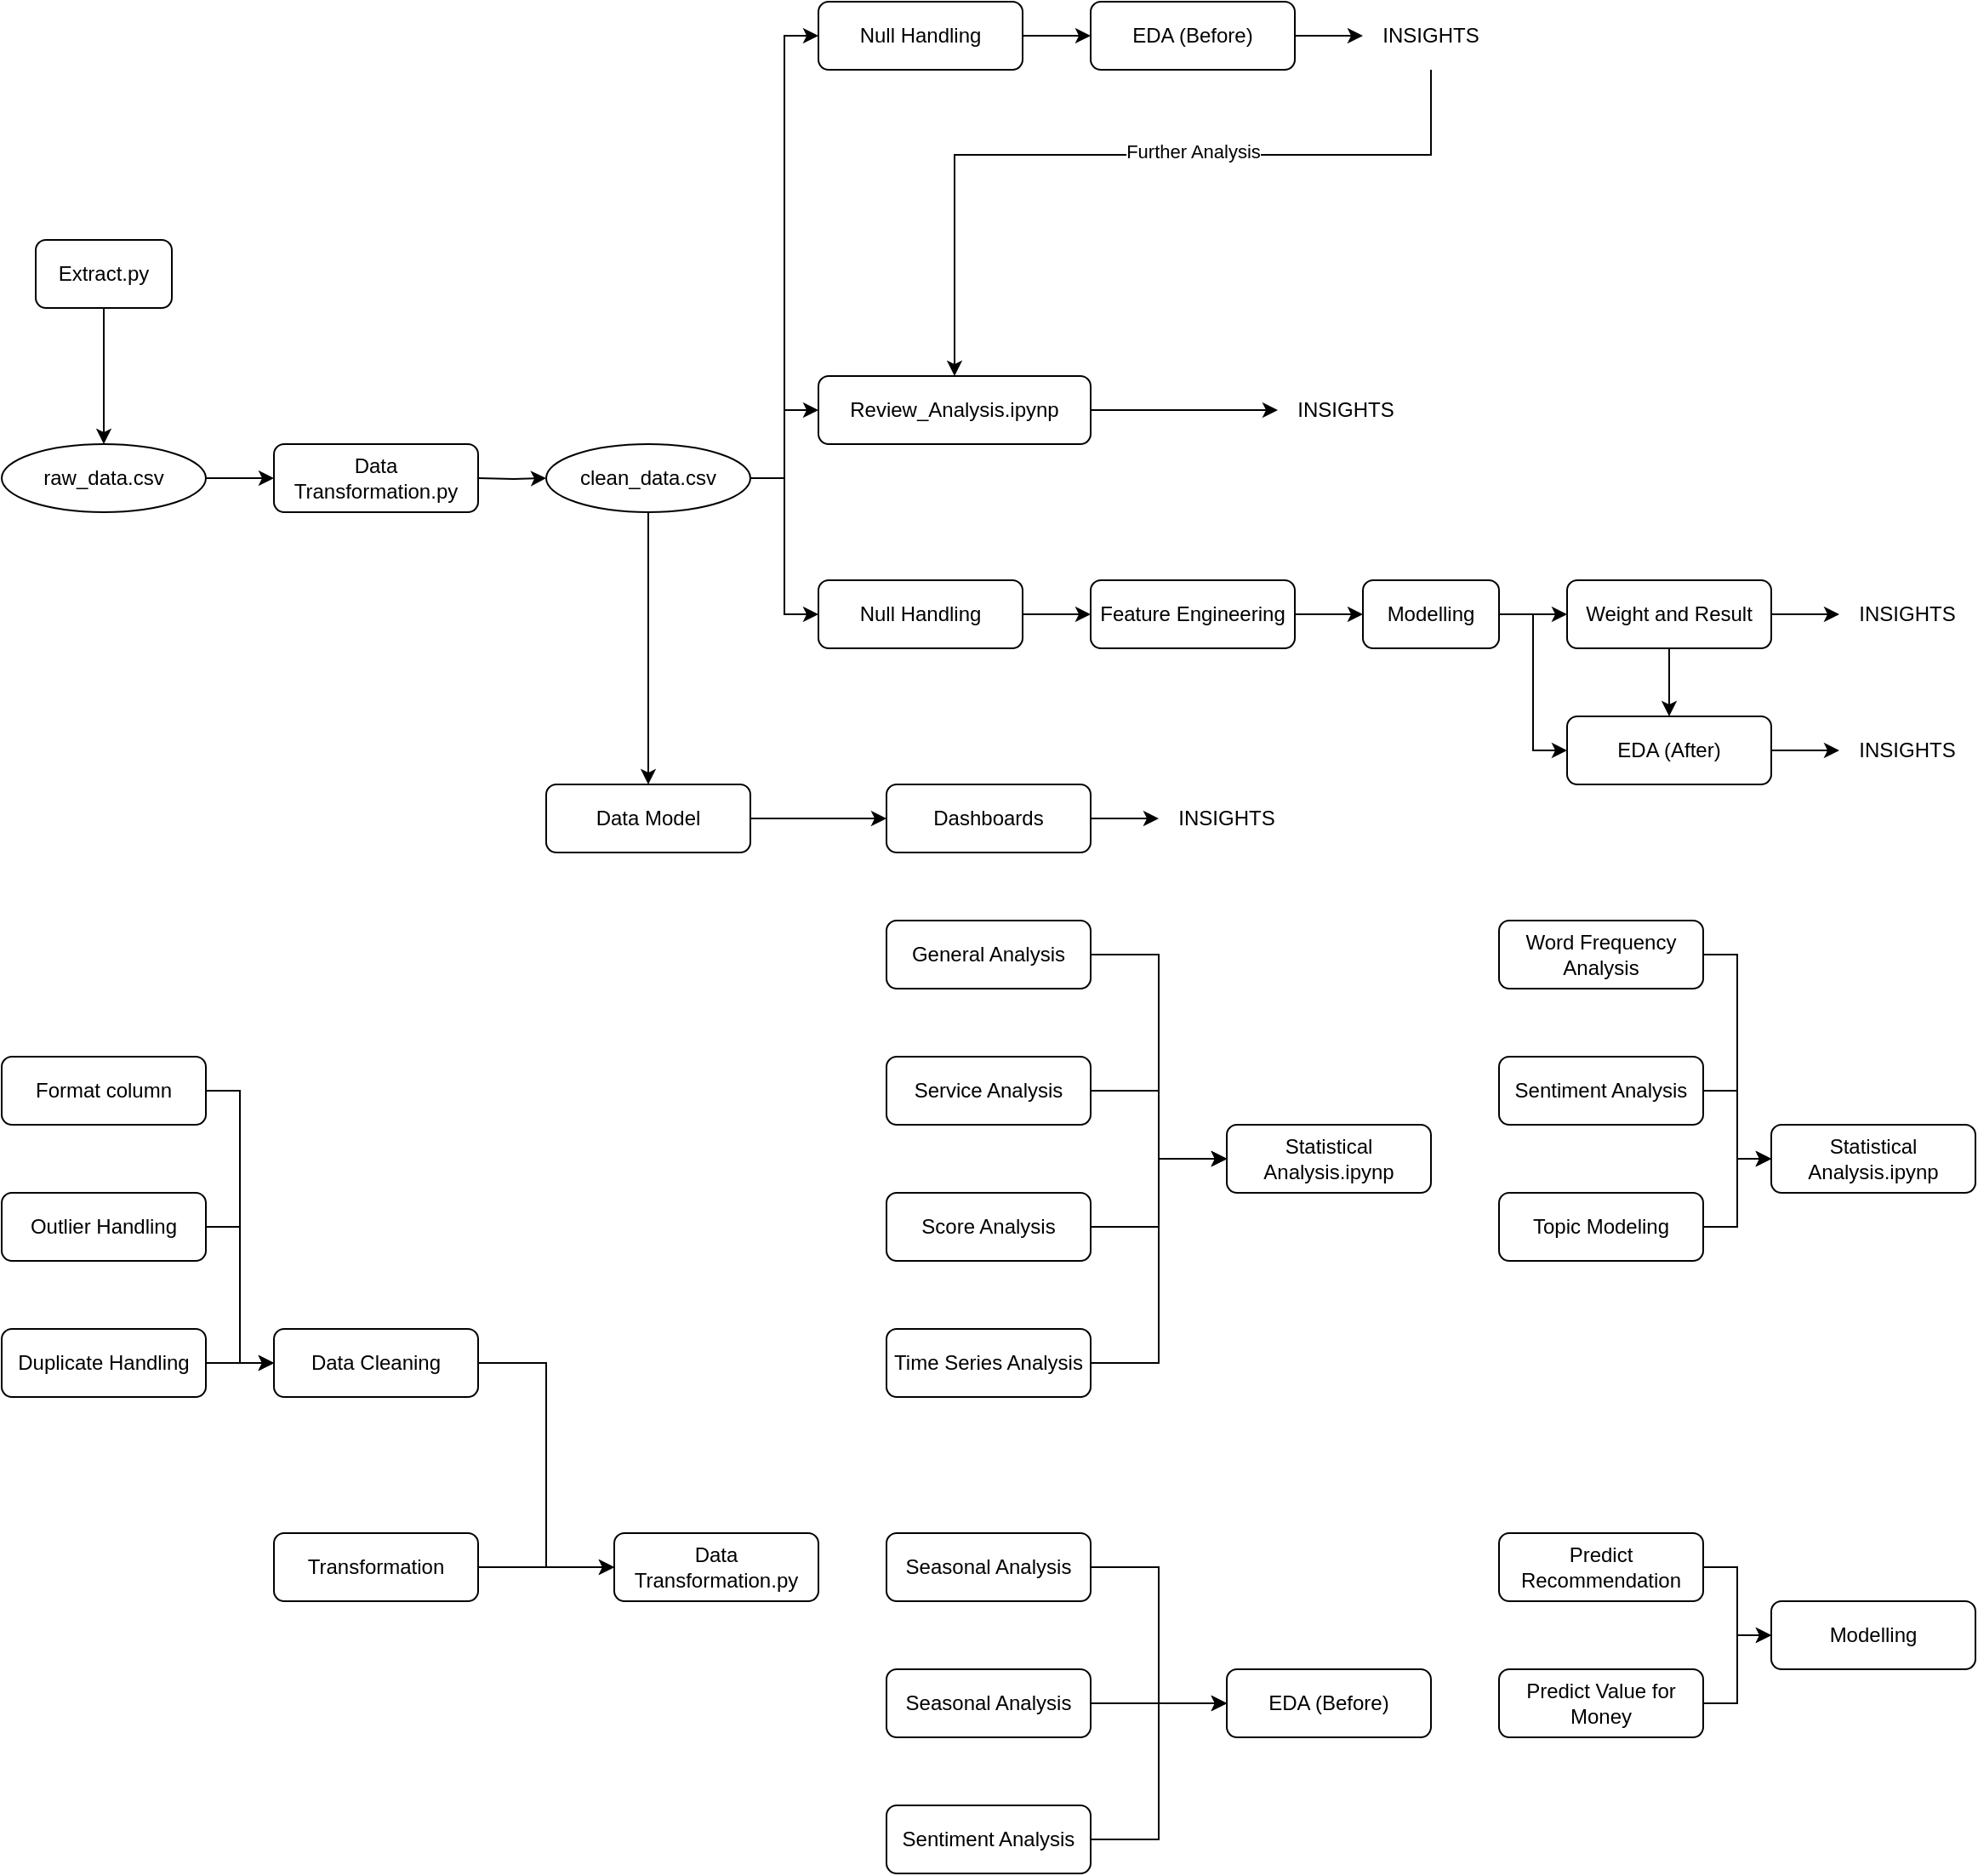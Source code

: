 <mxfile version="24.0.6" type="github">
  <diagram id="C5RBs43oDa-KdzZeNtuy" name="Page-1">
    <mxGraphModel dx="1434" dy="738" grid="1" gridSize="10" guides="1" tooltips="1" connect="1" arrows="1" fold="1" page="1" pageScale="1" pageWidth="1200" pageHeight="1600" math="0" shadow="0">
      <root>
        <mxCell id="WIyWlLk6GJQsqaUBKTNV-0" />
        <mxCell id="WIyWlLk6GJQsqaUBKTNV-1" parent="WIyWlLk6GJQsqaUBKTNV-0" />
        <mxCell id="07CyPVwS7ZV6MGK7Blt4-1" value="" style="edgeStyle=orthogonalEdgeStyle;rounded=0;orthogonalLoop=1;jettySize=auto;html=1;" parent="WIyWlLk6GJQsqaUBKTNV-1" source="WIyWlLk6GJQsqaUBKTNV-3" target="07CyPVwS7ZV6MGK7Blt4-0" edge="1">
          <mxGeometry relative="1" as="geometry" />
        </mxCell>
        <mxCell id="WIyWlLk6GJQsqaUBKTNV-3" value="Extract.py" style="rounded=1;whiteSpace=wrap;html=1;fontSize=12;glass=0;strokeWidth=1;shadow=0;" parent="WIyWlLk6GJQsqaUBKTNV-1" vertex="1">
          <mxGeometry x="60" y="400" width="80" height="40" as="geometry" />
        </mxCell>
        <mxCell id="07CyPVwS7ZV6MGK7Blt4-3" value="" style="edgeStyle=orthogonalEdgeStyle;rounded=0;orthogonalLoop=1;jettySize=auto;html=1;" parent="WIyWlLk6GJQsqaUBKTNV-1" source="07CyPVwS7ZV6MGK7Blt4-0" target="07CyPVwS7ZV6MGK7Blt4-2" edge="1">
          <mxGeometry relative="1" as="geometry" />
        </mxCell>
        <mxCell id="07CyPVwS7ZV6MGK7Blt4-0" value="raw_data.csv" style="ellipse;whiteSpace=wrap;html=1;rounded=1;glass=0;strokeWidth=1;shadow=0;" parent="WIyWlLk6GJQsqaUBKTNV-1" vertex="1">
          <mxGeometry x="40" y="520" width="120" height="40" as="geometry" />
        </mxCell>
        <mxCell id="07CyPVwS7ZV6MGK7Blt4-6" value="" style="edgeStyle=orthogonalEdgeStyle;rounded=0;orthogonalLoop=1;jettySize=auto;html=1;entryX=0;entryY=0.5;entryDx=0;entryDy=0;" parent="WIyWlLk6GJQsqaUBKTNV-1" target="07CyPVwS7ZV6MGK7Blt4-7" edge="1">
          <mxGeometry relative="1" as="geometry">
            <mxPoint x="320" y="540" as="sourcePoint" />
            <mxPoint x="400" y="540" as="targetPoint" />
          </mxGeometry>
        </mxCell>
        <mxCell id="07CyPVwS7ZV6MGK7Blt4-2" value="Data Transformation.py" style="rounded=1;whiteSpace=wrap;html=1;glass=0;strokeWidth=1;shadow=0;" parent="WIyWlLk6GJQsqaUBKTNV-1" vertex="1">
          <mxGeometry x="200" y="520" width="120" height="40" as="geometry" />
        </mxCell>
        <mxCell id="07CyPVwS7ZV6MGK7Blt4-16" style="edgeStyle=orthogonalEdgeStyle;rounded=0;orthogonalLoop=1;jettySize=auto;html=1;entryX=0;entryY=0.5;entryDx=0;entryDy=0;" parent="WIyWlLk6GJQsqaUBKTNV-1" source="-1pXZJCSbfHPmCtMx0VH-27" target="07CyPVwS7ZV6MGK7Blt4-15" edge="1">
          <mxGeometry relative="1" as="geometry">
            <mxPoint x="800" y="610" as="sourcePoint" />
          </mxGeometry>
        </mxCell>
        <mxCell id="07CyPVwS7ZV6MGK7Blt4-24" style="rounded=0;orthogonalLoop=1;jettySize=auto;html=1;entryX=0.5;entryY=0;entryDx=0;entryDy=0;" parent="WIyWlLk6GJQsqaUBKTNV-1" source="07CyPVwS7ZV6MGK7Blt4-7" target="U5L_itZijPAINbsH5atg-0" edge="1">
          <mxGeometry relative="1" as="geometry">
            <mxPoint x="260" y="630" as="targetPoint" />
          </mxGeometry>
        </mxCell>
        <mxCell id="WIjhdBddHIDx41--vkLS-14" style="edgeStyle=orthogonalEdgeStyle;rounded=0;orthogonalLoop=1;jettySize=auto;html=1;entryX=0;entryY=0.5;entryDx=0;entryDy=0;" parent="WIyWlLk6GJQsqaUBKTNV-1" source="07CyPVwS7ZV6MGK7Blt4-7" target="WIjhdBddHIDx41--vkLS-13" edge="1">
          <mxGeometry relative="1" as="geometry" />
        </mxCell>
        <mxCell id="07CyPVwS7ZV6MGK7Blt4-7" value="clean_data.csv" style="ellipse;whiteSpace=wrap;html=1;rounded=1;glass=0;strokeWidth=1;shadow=0;" parent="WIyWlLk6GJQsqaUBKTNV-1" vertex="1">
          <mxGeometry x="360" y="520" width="120" height="40" as="geometry" />
        </mxCell>
        <mxCell id="07CyPVwS7ZV6MGK7Blt4-18" value="" style="edgeStyle=orthogonalEdgeStyle;rounded=0;orthogonalLoop=1;jettySize=auto;html=1;entryX=0;entryY=0.5;entryDx=0;entryDy=0;" parent="WIyWlLk6GJQsqaUBKTNV-1" source="07CyPVwS7ZV6MGK7Blt4-15" target="07CyPVwS7ZV6MGK7Blt4-17" edge="1">
          <mxGeometry relative="1" as="geometry" />
        </mxCell>
        <mxCell id="07CyPVwS7ZV6MGK7Blt4-21" style="edgeStyle=orthogonalEdgeStyle;rounded=0;orthogonalLoop=1;jettySize=auto;html=1;exitX=1;exitY=0.5;exitDx=0;exitDy=0;entryX=0;entryY=0.5;entryDx=0;entryDy=0;" parent="WIyWlLk6GJQsqaUBKTNV-1" source="07CyPVwS7ZV6MGK7Blt4-15" target="07CyPVwS7ZV6MGK7Blt4-20" edge="1">
          <mxGeometry relative="1" as="geometry" />
        </mxCell>
        <mxCell id="07CyPVwS7ZV6MGK7Blt4-15" value="Modelling" style="rounded=1;whiteSpace=wrap;html=1;fontSize=12;glass=0;strokeWidth=1;shadow=0;" parent="WIyWlLk6GJQsqaUBKTNV-1" vertex="1">
          <mxGeometry x="840" y="600" width="80" height="40" as="geometry" />
        </mxCell>
        <mxCell id="07CyPVwS7ZV6MGK7Blt4-38" style="edgeStyle=orthogonalEdgeStyle;rounded=0;orthogonalLoop=1;jettySize=auto;html=1;exitX=1;exitY=0.5;exitDx=0;exitDy=0;" parent="WIyWlLk6GJQsqaUBKTNV-1" source="07CyPVwS7ZV6MGK7Blt4-17" target="07CyPVwS7ZV6MGK7Blt4-37" edge="1">
          <mxGeometry relative="1" as="geometry" />
        </mxCell>
        <mxCell id="07CyPVwS7ZV6MGK7Blt4-17" value="EDA (After)" style="rounded=1;whiteSpace=wrap;html=1;fontSize=12;glass=0;strokeWidth=1;shadow=0;" parent="WIyWlLk6GJQsqaUBKTNV-1" vertex="1">
          <mxGeometry x="960" y="680" width="120" height="40" as="geometry" />
        </mxCell>
        <mxCell id="07CyPVwS7ZV6MGK7Blt4-22" style="edgeStyle=orthogonalEdgeStyle;rounded=0;orthogonalLoop=1;jettySize=auto;html=1;exitX=0.5;exitY=1;exitDx=0;exitDy=0;" parent="WIyWlLk6GJQsqaUBKTNV-1" source="07CyPVwS7ZV6MGK7Blt4-20" target="07CyPVwS7ZV6MGK7Blt4-17" edge="1">
          <mxGeometry relative="1" as="geometry" />
        </mxCell>
        <mxCell id="07CyPVwS7ZV6MGK7Blt4-34" style="edgeStyle=orthogonalEdgeStyle;rounded=0;orthogonalLoop=1;jettySize=auto;html=1;" parent="WIyWlLk6GJQsqaUBKTNV-1" source="07CyPVwS7ZV6MGK7Blt4-20" target="07CyPVwS7ZV6MGK7Blt4-33" edge="1">
          <mxGeometry relative="1" as="geometry" />
        </mxCell>
        <mxCell id="07CyPVwS7ZV6MGK7Blt4-20" value="Weight and Result" style="rounded=1;whiteSpace=wrap;html=1;" parent="WIyWlLk6GJQsqaUBKTNV-1" vertex="1">
          <mxGeometry x="960" y="600" width="120" height="40" as="geometry" />
        </mxCell>
        <mxCell id="07CyPVwS7ZV6MGK7Blt4-36" style="edgeStyle=orthogonalEdgeStyle;rounded=0;orthogonalLoop=1;jettySize=auto;html=1;entryX=0;entryY=0.5;entryDx=0;entryDy=0;" parent="WIyWlLk6GJQsqaUBKTNV-1" source="07CyPVwS7ZV6MGK7Blt4-25" target="07CyPVwS7ZV6MGK7Blt4-35" edge="1">
          <mxGeometry relative="1" as="geometry" />
        </mxCell>
        <mxCell id="07CyPVwS7ZV6MGK7Blt4-25" value="Dashboards" style="rounded=1;whiteSpace=wrap;html=1;" parent="WIyWlLk6GJQsqaUBKTNV-1" vertex="1">
          <mxGeometry x="560" y="720" width="120" height="40" as="geometry" />
        </mxCell>
        <mxCell id="07CyPVwS7ZV6MGK7Blt4-33" value="INSIGHTS" style="text;html=1;align=center;verticalAlign=middle;whiteSpace=wrap;rounded=0;" parent="WIyWlLk6GJQsqaUBKTNV-1" vertex="1">
          <mxGeometry x="1120" y="600" width="80" height="40" as="geometry" />
        </mxCell>
        <mxCell id="07CyPVwS7ZV6MGK7Blt4-35" value="INSIGHTS" style="text;html=1;align=center;verticalAlign=middle;whiteSpace=wrap;rounded=0;" parent="WIyWlLk6GJQsqaUBKTNV-1" vertex="1">
          <mxGeometry x="720" y="720" width="80" height="40" as="geometry" />
        </mxCell>
        <mxCell id="07CyPVwS7ZV6MGK7Blt4-37" value="INSIGHTS" style="text;html=1;align=center;verticalAlign=middle;whiteSpace=wrap;rounded=0;" parent="WIyWlLk6GJQsqaUBKTNV-1" vertex="1">
          <mxGeometry x="1120" y="680" width="80" height="40" as="geometry" />
        </mxCell>
        <mxCell id="07CyPVwS7ZV6MGK7Blt4-39" value="Data Transformation.py" style="rounded=1;whiteSpace=wrap;html=1;glass=0;strokeWidth=1;shadow=0;" parent="WIyWlLk6GJQsqaUBKTNV-1" vertex="1">
          <mxGeometry x="400" y="1160" width="120" height="40" as="geometry" />
        </mxCell>
        <mxCell id="07CyPVwS7ZV6MGK7Blt4-48" style="edgeStyle=orthogonalEdgeStyle;rounded=0;orthogonalLoop=1;jettySize=auto;html=1;entryX=0;entryY=0.5;entryDx=0;entryDy=0;" parent="WIyWlLk6GJQsqaUBKTNV-1" source="07CyPVwS7ZV6MGK7Blt4-40" target="07CyPVwS7ZV6MGK7Blt4-39" edge="1">
          <mxGeometry relative="1" as="geometry" />
        </mxCell>
        <mxCell id="07CyPVwS7ZV6MGK7Blt4-40" value="Data Cleaning" style="rounded=1;whiteSpace=wrap;html=1;glass=0;strokeWidth=1;shadow=0;" parent="WIyWlLk6GJQsqaUBKTNV-1" vertex="1">
          <mxGeometry x="200" y="1040" width="120" height="40" as="geometry" />
        </mxCell>
        <mxCell id="07CyPVwS7ZV6MGK7Blt4-46" style="edgeStyle=orthogonalEdgeStyle;rounded=0;orthogonalLoop=1;jettySize=auto;html=1;entryX=0;entryY=0.5;entryDx=0;entryDy=0;" parent="WIyWlLk6GJQsqaUBKTNV-1" source="07CyPVwS7ZV6MGK7Blt4-43" target="07CyPVwS7ZV6MGK7Blt4-39" edge="1">
          <mxGeometry relative="1" as="geometry">
            <mxPoint x="400" y="1180" as="targetPoint" />
          </mxGeometry>
        </mxCell>
        <mxCell id="07CyPVwS7ZV6MGK7Blt4-43" value="Transformation" style="rounded=1;whiteSpace=wrap;html=1;glass=0;strokeWidth=1;shadow=0;" parent="WIyWlLk6GJQsqaUBKTNV-1" vertex="1">
          <mxGeometry x="200" y="1160" width="120" height="40" as="geometry" />
        </mxCell>
        <mxCell id="07CyPVwS7ZV6MGK7Blt4-50" style="edgeStyle=orthogonalEdgeStyle;rounded=0;orthogonalLoop=1;jettySize=auto;html=1;entryX=0;entryY=0.5;entryDx=0;entryDy=0;" parent="WIyWlLk6GJQsqaUBKTNV-1" source="07CyPVwS7ZV6MGK7Blt4-49" target="07CyPVwS7ZV6MGK7Blt4-40" edge="1">
          <mxGeometry relative="1" as="geometry" />
        </mxCell>
        <mxCell id="07CyPVwS7ZV6MGK7Blt4-49" value="Format column" style="rounded=1;whiteSpace=wrap;html=1;glass=0;strokeWidth=1;shadow=0;" parent="WIyWlLk6GJQsqaUBKTNV-1" vertex="1">
          <mxGeometry x="40" y="880" width="120" height="40" as="geometry" />
        </mxCell>
        <mxCell id="07CyPVwS7ZV6MGK7Blt4-54" value="" style="edgeStyle=orthogonalEdgeStyle;rounded=0;orthogonalLoop=1;jettySize=auto;html=1;entryX=0;entryY=0.5;entryDx=0;entryDy=0;" parent="WIyWlLk6GJQsqaUBKTNV-1" source="07CyPVwS7ZV6MGK7Blt4-53" target="07CyPVwS7ZV6MGK7Blt4-40" edge="1">
          <mxGeometry relative="1" as="geometry" />
        </mxCell>
        <mxCell id="07CyPVwS7ZV6MGK7Blt4-53" value="Outlier Handling" style="rounded=1;whiteSpace=wrap;html=1;glass=0;strokeWidth=1;shadow=0;" parent="WIyWlLk6GJQsqaUBKTNV-1" vertex="1">
          <mxGeometry x="40" y="960" width="120" height="40" as="geometry" />
        </mxCell>
        <mxCell id="07CyPVwS7ZV6MGK7Blt4-56" value="" style="edgeStyle=orthogonalEdgeStyle;rounded=0;orthogonalLoop=1;jettySize=auto;html=1;" parent="WIyWlLk6GJQsqaUBKTNV-1" source="07CyPVwS7ZV6MGK7Blt4-55" target="07CyPVwS7ZV6MGK7Blt4-40" edge="1">
          <mxGeometry relative="1" as="geometry" />
        </mxCell>
        <mxCell id="07CyPVwS7ZV6MGK7Blt4-55" value="Duplicate Handling" style="rounded=1;whiteSpace=wrap;html=1;glass=0;strokeWidth=1;shadow=0;" parent="WIyWlLk6GJQsqaUBKTNV-1" vertex="1">
          <mxGeometry x="40" y="1040" width="120" height="40" as="geometry" />
        </mxCell>
        <mxCell id="-1pXZJCSbfHPmCtMx0VH-33" style="edgeStyle=orthogonalEdgeStyle;rounded=0;orthogonalLoop=1;jettySize=auto;html=1;entryX=0;entryY=0.5;entryDx=0;entryDy=0;" parent="WIyWlLk6GJQsqaUBKTNV-1" source="-1pXZJCSbfHPmCtMx0VH-12" target="-1pXZJCSbfHPmCtMx0VH-36" edge="1">
          <mxGeometry relative="1" as="geometry">
            <mxPoint x="840" y="280" as="targetPoint" />
          </mxGeometry>
        </mxCell>
        <mxCell id="-1pXZJCSbfHPmCtMx0VH-12" value="EDA (Before)" style="rounded=1;whiteSpace=wrap;html=1;fontSize=12;glass=0;strokeWidth=1;shadow=0;" parent="WIyWlLk6GJQsqaUBKTNV-1" vertex="1">
          <mxGeometry x="680" y="260" width="120" height="40" as="geometry" />
        </mxCell>
        <mxCell id="-1pXZJCSbfHPmCtMx0VH-13" value="" style="edgeStyle=orthogonalEdgeStyle;rounded=0;orthogonalLoop=1;jettySize=auto;html=1;" parent="WIyWlLk6GJQsqaUBKTNV-1" source="-1pXZJCSbfHPmCtMx0VH-14" target="-1pXZJCSbfHPmCtMx0VH-12" edge="1">
          <mxGeometry relative="1" as="geometry" />
        </mxCell>
        <mxCell id="-1pXZJCSbfHPmCtMx0VH-14" value="Null Handling" style="rounded=1;whiteSpace=wrap;html=1;glass=0;strokeWidth=1;shadow=0;" parent="WIyWlLk6GJQsqaUBKTNV-1" vertex="1">
          <mxGeometry x="520" y="260" width="120" height="40" as="geometry" />
        </mxCell>
        <mxCell id="-1pXZJCSbfHPmCtMx0VH-16" value="" style="endArrow=classic;html=1;rounded=0;entryX=0;entryY=0.5;entryDx=0;entryDy=0;exitX=1;exitY=0.5;exitDx=0;exitDy=0;edgeStyle=orthogonalEdgeStyle;" parent="WIyWlLk6GJQsqaUBKTNV-1" source="07CyPVwS7ZV6MGK7Blt4-7" target="-1pXZJCSbfHPmCtMx0VH-14" edge="1">
          <mxGeometry width="50" height="50" relative="1" as="geometry">
            <mxPoint x="480" y="420" as="sourcePoint" />
            <mxPoint x="550" y="250" as="targetPoint" />
            <Array as="points">
              <mxPoint x="500" y="540" />
              <mxPoint x="500" y="280" />
            </Array>
          </mxGeometry>
        </mxCell>
        <mxCell id="-1pXZJCSbfHPmCtMx0VH-26" value="" style="edgeStyle=orthogonalEdgeStyle;rounded=0;orthogonalLoop=1;jettySize=auto;html=1;exitX=1;exitY=0.5;exitDx=0;exitDy=0;entryX=0;entryY=0.5;entryDx=0;entryDy=0;" parent="WIyWlLk6GJQsqaUBKTNV-1" source="-1pXZJCSbfHPmCtMx0VH-41" target="-1pXZJCSbfHPmCtMx0VH-27" edge="1">
          <mxGeometry relative="1" as="geometry">
            <mxPoint x="480" y="540" as="sourcePoint" />
            <mxPoint x="520" y="610" as="targetPoint" />
          </mxGeometry>
        </mxCell>
        <mxCell id="-1pXZJCSbfHPmCtMx0VH-27" value="Feature Engineering" style="rounded=1;whiteSpace=wrap;html=1;" parent="WIyWlLk6GJQsqaUBKTNV-1" vertex="1">
          <mxGeometry x="680" y="600" width="120" height="40" as="geometry" />
        </mxCell>
        <mxCell id="U5L_itZijPAINbsH5atg-3" style="edgeStyle=orthogonalEdgeStyle;rounded=0;orthogonalLoop=1;jettySize=auto;html=1;exitX=0.5;exitY=1;exitDx=0;exitDy=0;entryX=0.5;entryY=0;entryDx=0;entryDy=0;" edge="1" parent="WIyWlLk6GJQsqaUBKTNV-1" source="-1pXZJCSbfHPmCtMx0VH-36" target="WIjhdBddHIDx41--vkLS-13">
          <mxGeometry relative="1" as="geometry">
            <mxPoint x="880" y="310" as="sourcePoint" />
            <mxPoint x="735" y="510" as="targetPoint" />
            <Array as="points">
              <mxPoint x="880" y="350" />
              <mxPoint x="600" y="350" />
            </Array>
          </mxGeometry>
        </mxCell>
        <mxCell id="U5L_itZijPAINbsH5atg-4" value="Further Analysis" style="edgeLabel;html=1;align=center;verticalAlign=middle;resizable=0;points=[];" vertex="1" connectable="0" parent="U5L_itZijPAINbsH5atg-3">
          <mxGeometry x="0.096" y="-2" relative="1" as="geometry">
            <mxPoint x="62" as="offset" />
          </mxGeometry>
        </mxCell>
        <mxCell id="-1pXZJCSbfHPmCtMx0VH-36" value="INSIGHTS" style="text;html=1;align=center;verticalAlign=middle;whiteSpace=wrap;rounded=0;" parent="WIyWlLk6GJQsqaUBKTNV-1" vertex="1">
          <mxGeometry x="840" y="260" width="80" height="40" as="geometry" />
        </mxCell>
        <mxCell id="-1pXZJCSbfHPmCtMx0VH-41" value="Null Handling" style="rounded=1;whiteSpace=wrap;html=1;" parent="WIyWlLk6GJQsqaUBKTNV-1" vertex="1">
          <mxGeometry x="520" y="600" width="120" height="40" as="geometry" />
        </mxCell>
        <mxCell id="-1pXZJCSbfHPmCtMx0VH-47" style="edgeStyle=orthogonalEdgeStyle;rounded=0;orthogonalLoop=1;jettySize=auto;html=1;entryX=0;entryY=0.5;entryDx=0;entryDy=0;" parent="WIyWlLk6GJQsqaUBKTNV-1" source="-1pXZJCSbfHPmCtMx0VH-43" target="-1pXZJCSbfHPmCtMx0VH-46" edge="1">
          <mxGeometry relative="1" as="geometry" />
        </mxCell>
        <mxCell id="-1pXZJCSbfHPmCtMx0VH-43" value="Predict Recommendation" style="rounded=1;whiteSpace=wrap;html=1;" parent="WIyWlLk6GJQsqaUBKTNV-1" vertex="1">
          <mxGeometry x="920" y="1160" width="120" height="40" as="geometry" />
        </mxCell>
        <mxCell id="-1pXZJCSbfHPmCtMx0VH-48" value="" style="edgeStyle=orthogonalEdgeStyle;rounded=0;orthogonalLoop=1;jettySize=auto;html=1;" parent="WIyWlLk6GJQsqaUBKTNV-1" source="-1pXZJCSbfHPmCtMx0VH-44" target="-1pXZJCSbfHPmCtMx0VH-46" edge="1">
          <mxGeometry relative="1" as="geometry" />
        </mxCell>
        <mxCell id="-1pXZJCSbfHPmCtMx0VH-44" value="Predict Value for Money" style="rounded=1;whiteSpace=wrap;html=1;" parent="WIyWlLk6GJQsqaUBKTNV-1" vertex="1">
          <mxGeometry x="920" y="1240" width="120" height="40" as="geometry" />
        </mxCell>
        <mxCell id="-1pXZJCSbfHPmCtMx0VH-46" value="Modelling" style="rounded=1;whiteSpace=wrap;html=1;" parent="WIyWlLk6GJQsqaUBKTNV-1" vertex="1">
          <mxGeometry x="1080" y="1200" width="120" height="40" as="geometry" />
        </mxCell>
        <mxCell id="IEbrmYlPkqhg8Je9HcmO-33" style="edgeStyle=orthogonalEdgeStyle;rounded=0;orthogonalLoop=1;jettySize=auto;html=1;" parent="WIyWlLk6GJQsqaUBKTNV-1" source="IEbrmYlPkqhg8Je9HcmO-15" edge="1">
          <mxGeometry relative="1" as="geometry">
            <mxPoint x="760" y="940" as="targetPoint" />
            <Array as="points">
              <mxPoint x="720" y="900" />
              <mxPoint x="720" y="940" />
            </Array>
          </mxGeometry>
        </mxCell>
        <mxCell id="IEbrmYlPkqhg8Je9HcmO-15" value="Service Analysis" style="rounded=1;whiteSpace=wrap;html=1;" parent="WIyWlLk6GJQsqaUBKTNV-1" vertex="1">
          <mxGeometry x="560" y="880" width="120" height="40" as="geometry" />
        </mxCell>
        <mxCell id="IEbrmYlPkqhg8Je9HcmO-34" style="edgeStyle=orthogonalEdgeStyle;rounded=0;orthogonalLoop=1;jettySize=auto;html=1;entryX=0;entryY=0.5;entryDx=0;entryDy=0;" parent="WIyWlLk6GJQsqaUBKTNV-1" source="IEbrmYlPkqhg8Je9HcmO-16" target="IEbrmYlPkqhg8Je9HcmO-31" edge="1">
          <mxGeometry relative="1" as="geometry" />
        </mxCell>
        <mxCell id="IEbrmYlPkqhg8Je9HcmO-16" value="Score Analysis" style="rounded=1;whiteSpace=wrap;html=1;" parent="WIyWlLk6GJQsqaUBKTNV-1" vertex="1">
          <mxGeometry x="560" y="960" width="120" height="40" as="geometry" />
        </mxCell>
        <mxCell id="IEbrmYlPkqhg8Je9HcmO-35" style="edgeStyle=orthogonalEdgeStyle;rounded=0;orthogonalLoop=1;jettySize=auto;html=1;entryX=0;entryY=0.5;entryDx=0;entryDy=0;" parent="WIyWlLk6GJQsqaUBKTNV-1" source="IEbrmYlPkqhg8Je9HcmO-17" target="IEbrmYlPkqhg8Je9HcmO-31" edge="1">
          <mxGeometry relative="1" as="geometry" />
        </mxCell>
        <mxCell id="IEbrmYlPkqhg8Je9HcmO-17" value="Time Series Analysis" style="rounded=1;whiteSpace=wrap;html=1;" parent="WIyWlLk6GJQsqaUBKTNV-1" vertex="1">
          <mxGeometry x="560" y="1040" width="120" height="40" as="geometry" />
        </mxCell>
        <mxCell id="IEbrmYlPkqhg8Je9HcmO-32" style="edgeStyle=orthogonalEdgeStyle;rounded=0;orthogonalLoop=1;jettySize=auto;html=1;entryX=0;entryY=0.5;entryDx=0;entryDy=0;" parent="WIyWlLk6GJQsqaUBKTNV-1" source="IEbrmYlPkqhg8Je9HcmO-19" target="IEbrmYlPkqhg8Je9HcmO-31" edge="1">
          <mxGeometry relative="1" as="geometry" />
        </mxCell>
        <mxCell id="IEbrmYlPkqhg8Je9HcmO-19" value="General Analysis" style="rounded=1;whiteSpace=wrap;html=1;" parent="WIyWlLk6GJQsqaUBKTNV-1" vertex="1">
          <mxGeometry x="560" y="800" width="120" height="40" as="geometry" />
        </mxCell>
        <mxCell id="IEbrmYlPkqhg8Je9HcmO-40" style="edgeStyle=orthogonalEdgeStyle;rounded=0;orthogonalLoop=1;jettySize=auto;html=1;entryX=0;entryY=0.5;entryDx=0;entryDy=0;" parent="WIyWlLk6GJQsqaUBKTNV-1" source="IEbrmYlPkqhg8Je9HcmO-27" target="IEbrmYlPkqhg8Je9HcmO-37" edge="1">
          <mxGeometry relative="1" as="geometry">
            <mxPoint x="720" y="1260" as="targetPoint" />
          </mxGeometry>
        </mxCell>
        <mxCell id="IEbrmYlPkqhg8Je9HcmO-27" value="Sentiment Analysis" style="rounded=1;whiteSpace=wrap;html=1;fontSize=12;glass=0;strokeWidth=1;shadow=0;" parent="WIyWlLk6GJQsqaUBKTNV-1" vertex="1">
          <mxGeometry x="560" y="1320" width="120" height="40" as="geometry" />
        </mxCell>
        <mxCell id="IEbrmYlPkqhg8Je9HcmO-39" style="edgeStyle=orthogonalEdgeStyle;rounded=0;orthogonalLoop=1;jettySize=auto;html=1;" parent="WIyWlLk6GJQsqaUBKTNV-1" source="IEbrmYlPkqhg8Je9HcmO-28" target="IEbrmYlPkqhg8Je9HcmO-37" edge="1">
          <mxGeometry relative="1" as="geometry" />
        </mxCell>
        <mxCell id="IEbrmYlPkqhg8Je9HcmO-28" value="Seasonal Analysis" style="rounded=1;whiteSpace=wrap;html=1;fontSize=12;glass=0;strokeWidth=1;shadow=0;" parent="WIyWlLk6GJQsqaUBKTNV-1" vertex="1">
          <mxGeometry x="560" y="1240" width="120" height="40" as="geometry" />
        </mxCell>
        <mxCell id="IEbrmYlPkqhg8Je9HcmO-38" style="edgeStyle=orthogonalEdgeStyle;rounded=0;orthogonalLoop=1;jettySize=auto;html=1;entryX=0;entryY=0.5;entryDx=0;entryDy=0;" parent="WIyWlLk6GJQsqaUBKTNV-1" source="IEbrmYlPkqhg8Je9HcmO-29" target="IEbrmYlPkqhg8Je9HcmO-37" edge="1">
          <mxGeometry relative="1" as="geometry" />
        </mxCell>
        <mxCell id="IEbrmYlPkqhg8Je9HcmO-29" value="Seasonal Analysis" style="rounded=1;whiteSpace=wrap;html=1;fontSize=12;glass=0;strokeWidth=1;shadow=0;" parent="WIyWlLk6GJQsqaUBKTNV-1" vertex="1">
          <mxGeometry x="560" y="1160" width="120" height="40" as="geometry" />
        </mxCell>
        <mxCell id="IEbrmYlPkqhg8Je9HcmO-31" value="Statistical Analysis.ipynp" style="rounded=1;whiteSpace=wrap;html=1;fontSize=12;glass=0;strokeWidth=1;shadow=0;" parent="WIyWlLk6GJQsqaUBKTNV-1" vertex="1">
          <mxGeometry x="760" y="920" width="120" height="40" as="geometry" />
        </mxCell>
        <mxCell id="IEbrmYlPkqhg8Je9HcmO-37" value="EDA (Before)" style="rounded=1;whiteSpace=wrap;html=1;fontSize=12;glass=0;strokeWidth=1;shadow=0;" parent="WIyWlLk6GJQsqaUBKTNV-1" vertex="1">
          <mxGeometry x="760" y="1240" width="120" height="40" as="geometry" />
        </mxCell>
        <mxCell id="WIjhdBddHIDx41--vkLS-9" style="edgeStyle=orthogonalEdgeStyle;rounded=0;orthogonalLoop=1;jettySize=auto;html=1;entryX=0;entryY=0.5;entryDx=0;entryDy=0;" parent="WIyWlLk6GJQsqaUBKTNV-1" source="WIjhdBddHIDx41--vkLS-1" target="WIjhdBddHIDx41--vkLS-8" edge="1">
          <mxGeometry relative="1" as="geometry" />
        </mxCell>
        <mxCell id="WIjhdBddHIDx41--vkLS-1" value="Sentiment Analysis" style="rounded=1;whiteSpace=wrap;html=1;" parent="WIyWlLk6GJQsqaUBKTNV-1" vertex="1">
          <mxGeometry x="920" y="880" width="120" height="40" as="geometry" />
        </mxCell>
        <mxCell id="WIjhdBddHIDx41--vkLS-2" style="edgeStyle=orthogonalEdgeStyle;rounded=0;orthogonalLoop=1;jettySize=auto;html=1;entryX=0;entryY=0.5;entryDx=0;entryDy=0;" parent="WIyWlLk6GJQsqaUBKTNV-1" source="WIjhdBddHIDx41--vkLS-3" target="WIjhdBddHIDx41--vkLS-8" edge="1">
          <mxGeometry relative="1" as="geometry" />
        </mxCell>
        <mxCell id="WIjhdBddHIDx41--vkLS-3" value="Topic Modeling" style="rounded=1;whiteSpace=wrap;html=1;" parent="WIyWlLk6GJQsqaUBKTNV-1" vertex="1">
          <mxGeometry x="920" y="960" width="120" height="40" as="geometry" />
        </mxCell>
        <mxCell id="WIjhdBddHIDx41--vkLS-6" style="edgeStyle=orthogonalEdgeStyle;rounded=0;orthogonalLoop=1;jettySize=auto;html=1;entryX=0;entryY=0.5;entryDx=0;entryDy=0;" parent="WIyWlLk6GJQsqaUBKTNV-1" source="WIjhdBddHIDx41--vkLS-7" target="WIjhdBddHIDx41--vkLS-8" edge="1">
          <mxGeometry relative="1" as="geometry" />
        </mxCell>
        <mxCell id="WIjhdBddHIDx41--vkLS-7" value="Word Frequency Analysis" style="rounded=1;whiteSpace=wrap;html=1;" parent="WIyWlLk6GJQsqaUBKTNV-1" vertex="1">
          <mxGeometry x="920" y="800" width="120" height="40" as="geometry" />
        </mxCell>
        <mxCell id="WIjhdBddHIDx41--vkLS-8" value="Statistical Analysis.ipynp" style="rounded=1;whiteSpace=wrap;html=1;fontSize=12;glass=0;strokeWidth=1;shadow=0;" parent="WIyWlLk6GJQsqaUBKTNV-1" vertex="1">
          <mxGeometry x="1080" y="920" width="120" height="40" as="geometry" />
        </mxCell>
        <mxCell id="WIjhdBddHIDx41--vkLS-12" value="" style="edgeStyle=orthogonalEdgeStyle;rounded=0;orthogonalLoop=1;jettySize=auto;html=1;" parent="WIyWlLk6GJQsqaUBKTNV-1" source="WIjhdBddHIDx41--vkLS-13" target="WIjhdBddHIDx41--vkLS-15" edge="1">
          <mxGeometry relative="1" as="geometry">
            <mxPoint x="680" y="500" as="targetPoint" />
          </mxGeometry>
        </mxCell>
        <mxCell id="WIjhdBddHIDx41--vkLS-13" value="Review_Analysis.ipynp" style="rounded=1;whiteSpace=wrap;html=1;glass=0;strokeWidth=1;shadow=0;" parent="WIyWlLk6GJQsqaUBKTNV-1" vertex="1">
          <mxGeometry x="520" y="480" width="160" height="40" as="geometry" />
        </mxCell>
        <mxCell id="WIjhdBddHIDx41--vkLS-15" value="INSIGHTS" style="text;html=1;align=center;verticalAlign=middle;whiteSpace=wrap;rounded=0;" parent="WIyWlLk6GJQsqaUBKTNV-1" vertex="1">
          <mxGeometry x="790" y="480" width="80" height="40" as="geometry" />
        </mxCell>
        <mxCell id="0Wu0GnvM-Ye9wohLnMms-0" value="" style="endArrow=classic;html=1;rounded=0;exitX=1;exitY=0.5;exitDx=0;exitDy=0;entryX=0;entryY=0.5;entryDx=0;entryDy=0;edgeStyle=orthogonalEdgeStyle;" parent="WIyWlLk6GJQsqaUBKTNV-1" source="07CyPVwS7ZV6MGK7Blt4-7" target="-1pXZJCSbfHPmCtMx0VH-41" edge="1">
          <mxGeometry width="50" height="50" relative="1" as="geometry">
            <mxPoint x="700" y="620" as="sourcePoint" />
            <mxPoint x="750" y="570" as="targetPoint" />
          </mxGeometry>
        </mxCell>
        <mxCell id="U5L_itZijPAINbsH5atg-1" style="edgeStyle=orthogonalEdgeStyle;rounded=0;orthogonalLoop=1;jettySize=auto;html=1;" edge="1" parent="WIyWlLk6GJQsqaUBKTNV-1" source="U5L_itZijPAINbsH5atg-0" target="07CyPVwS7ZV6MGK7Blt4-25">
          <mxGeometry relative="1" as="geometry" />
        </mxCell>
        <mxCell id="U5L_itZijPAINbsH5atg-0" value="Data Model" style="rounded=1;whiteSpace=wrap;html=1;" vertex="1" parent="WIyWlLk6GJQsqaUBKTNV-1">
          <mxGeometry x="360" y="720" width="120" height="40" as="geometry" />
        </mxCell>
      </root>
    </mxGraphModel>
  </diagram>
</mxfile>

